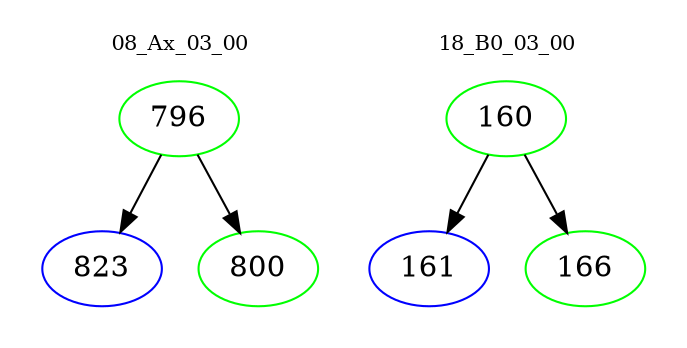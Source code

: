 digraph{
subgraph cluster_0 {
color = white
label = "08_Ax_03_00";
fontsize=10;
T0_796 [label="796", color="green"]
T0_796 -> T0_823 [color="black"]
T0_823 [label="823", color="blue"]
T0_796 -> T0_800 [color="black"]
T0_800 [label="800", color="green"]
}
subgraph cluster_1 {
color = white
label = "18_B0_03_00";
fontsize=10;
T1_160 [label="160", color="green"]
T1_160 -> T1_161 [color="black"]
T1_161 [label="161", color="blue"]
T1_160 -> T1_166 [color="black"]
T1_166 [label="166", color="green"]
}
}
